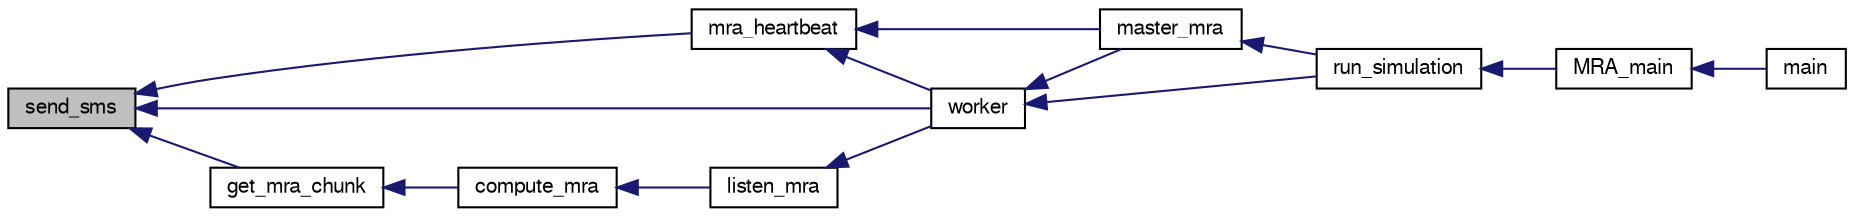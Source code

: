 digraph G
{
  edge [fontname="FreeSans",fontsize="10",labelfontname="FreeSans",labelfontsize="10"];
  node [fontname="FreeSans",fontsize="10",shape=record];
  rankdir="LR";
  Node1 [label="send_sms",height=0.2,width=0.4,color="black", fillcolor="grey75", style="filled" fontcolor="black"];
  Node1 -> Node2 [dir="back",color="midnightblue",fontsize="10",style="solid",fontname="FreeSans"];
  Node2 [label="worker",height=0.2,width=0.4,color="black", fillcolor="white", style="filled",URL="$worker_8c.html#ac819c9c16338aba7a4e59c8507a6d60e",tooltip="Main worker function."];
  Node2 -> Node3 [dir="back",color="midnightblue",fontsize="10",style="solid",fontname="FreeSans"];
  Node3 [label="master_mra",height=0.2,width=0.4,color="black", fillcolor="white", style="filled",URL="$simcore_8c.html#afc38789b94eade9a7b1c6ae97a784af1",tooltip="Main master function."];
  Node3 -> Node4 [dir="back",color="midnightblue",fontsize="10",style="solid",fontname="FreeSans"];
  Node4 [label="run_simulation",height=0.2,width=0.4,color="black", fillcolor="white", style="filled",URL="$simcore_8c.html#a38e6fe30126d50477eab07c8337e4d7c"];
  Node4 -> Node5 [dir="back",color="midnightblue",fontsize="10",style="solid",fontname="FreeSans"];
  Node5 [label="MRA_main",height=0.2,width=0.4,color="black", fillcolor="white", style="filled",URL="$mra_8h.html#a002d713ab68756c7102fdf5d914a30da"];
  Node5 -> Node6 [dir="back",color="midnightblue",fontsize="10",style="solid",fontname="FreeSans"];
  Node6 [label="main",height=0.2,width=0.4,color="black", fillcolor="white", style="filled",URL="$hello_8c.html#a0ddf1224851353fc92bfbff6f499fa97"];
  Node2 -> Node4 [dir="back",color="midnightblue",fontsize="10",style="solid",fontname="FreeSans"];
  Node1 -> Node7 [dir="back",color="midnightblue",fontsize="10",style="solid",fontname="FreeSans"];
  Node7 [label="mra_heartbeat",height=0.2,width=0.4,color="black", fillcolor="white", style="filled",URL="$worker_8c.html#a4d9e463f6550447d1fc574ff261b9473",tooltip="The mra_heartbeat loop."];
  Node7 -> Node3 [dir="back",color="midnightblue",fontsize="10",style="solid",fontname="FreeSans"];
  Node7 -> Node2 [dir="back",color="midnightblue",fontsize="10",style="solid",fontname="FreeSans"];
  Node1 -> Node8 [dir="back",color="midnightblue",fontsize="10",style="solid",fontname="FreeSans"];
  Node8 [label="get_mra_chunk",height=0.2,width=0.4,color="black", fillcolor="white", style="filled",URL="$worker_8c.html#a82898cfb89456ca18ca2fbcc9082e2e9",tooltip="Get the chunk associated to a map task."];
  Node8 -> Node9 [dir="back",color="midnightblue",fontsize="10",style="solid",fontname="FreeSans"];
  Node9 [label="compute_mra",height=0.2,width=0.4,color="black", fillcolor="white", style="filled",URL="$worker_8c.html#a423d34a846a9eaf36a1a66c67f5f4c5a",tooltip="Process that computes a task."];
  Node9 -> Node10 [dir="back",color="midnightblue",fontsize="10",style="solid",fontname="FreeSans"];
  Node10 [label="listen_mra",height=0.2,width=0.4,color="black", fillcolor="white", style="filled",URL="$worker_8c.html#a2a98086dee3b0dee1f4702f31ecd3edd",tooltip="Process that listens for tasks."];
  Node10 -> Node2 [dir="back",color="midnightblue",fontsize="10",style="solid",fontname="FreeSans"];
}
